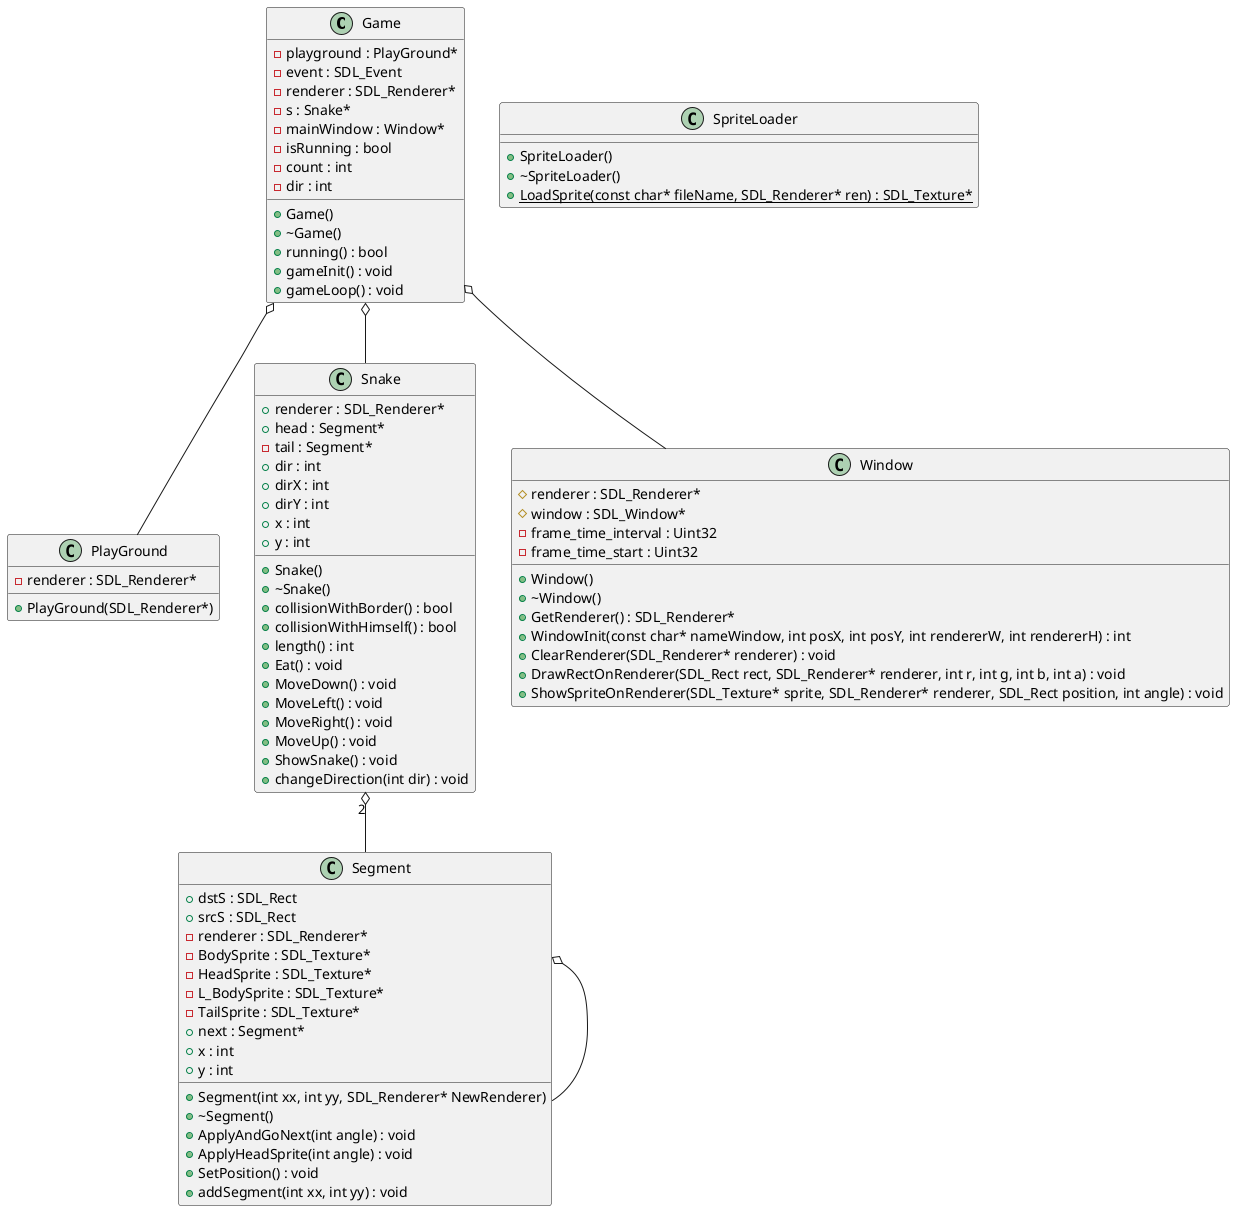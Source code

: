 @startuml





/' Objects '/

class Game {
	+Game()
	+~Game()
	-playground : PlayGround*
	-event : SDL_Event
	-renderer : SDL_Renderer*
	-s : Snake*
	-mainWindow : Window*
	-isRunning : bool
	+running() : bool
	-count : int
	-dir : int
	+gameInit() : void
	+gameLoop() : void
}


class PlayGround {
	+PlayGround(SDL_Renderer*)
	-renderer : SDL_Renderer*
}


class Segment {
	+Segment(int xx, int yy, SDL_Renderer* NewRenderer)
	+~Segment()
	+dstS : SDL_Rect
	+srcS : SDL_Rect
	-renderer : SDL_Renderer*
	-BodySprite : SDL_Texture*
	-HeadSprite : SDL_Texture*
	-L_BodySprite : SDL_Texture*
	-TailSprite : SDL_Texture*
	+next : Segment*
	+x : int
	+y : int
	+ApplyAndGoNext(int angle) : void
	+ApplyHeadSprite(int angle) : void
	+SetPosition() : void
	+addSegment(int xx, int yy) : void
}


class Snake {
	+Snake()
	+~Snake()
	+renderer : SDL_Renderer*
	+head : Segment*
	-tail : Segment*
	+collisionWithBorder() : bool
	+collisionWithHimself() : bool
	+dir : int
	+dirX : int
	+dirY : int
	+length() : int
	+x : int
	+y : int
	+Eat() : void
	+MoveDown() : void
	+MoveLeft() : void
	+MoveRight() : void
	+MoveUp() : void
	+ShowSnake() : void
	+changeDirection(int dir) : void
}


class SpriteLoader {
	+SpriteLoader()
	+~SpriteLoader()
	+{static} LoadSprite(const char* fileName, SDL_Renderer* ren) : SDL_Texture*
}


class Window {
	+Window()
	+~Window()
	+GetRenderer() : SDL_Renderer*
	#renderer : SDL_Renderer*
	#window : SDL_Window*
	-frame_time_interval : Uint32
	-frame_time_start : Uint32
	+WindowInit(const char* nameWindow, int posX, int posY, int rendererW, int rendererH) : int
	+ClearRenderer(SDL_Renderer* renderer) : void
	+DrawRectOnRenderer(SDL_Rect rect, SDL_Renderer* renderer, int r, int g, int b, int a) : void
	+ShowSpriteOnRenderer(SDL_Texture* sprite, SDL_Renderer* renderer, SDL_Rect position, int angle) : void
}





/' Inheritance relationships '/




/' Aggregation relationships '/

.Game o-- .PlayGround


.Game o-- .Snake


.Game o-- .Window


.Segment o-- .Segment


.Snake "2" o-- .Segment






/' Nested objects '/



@enduml

